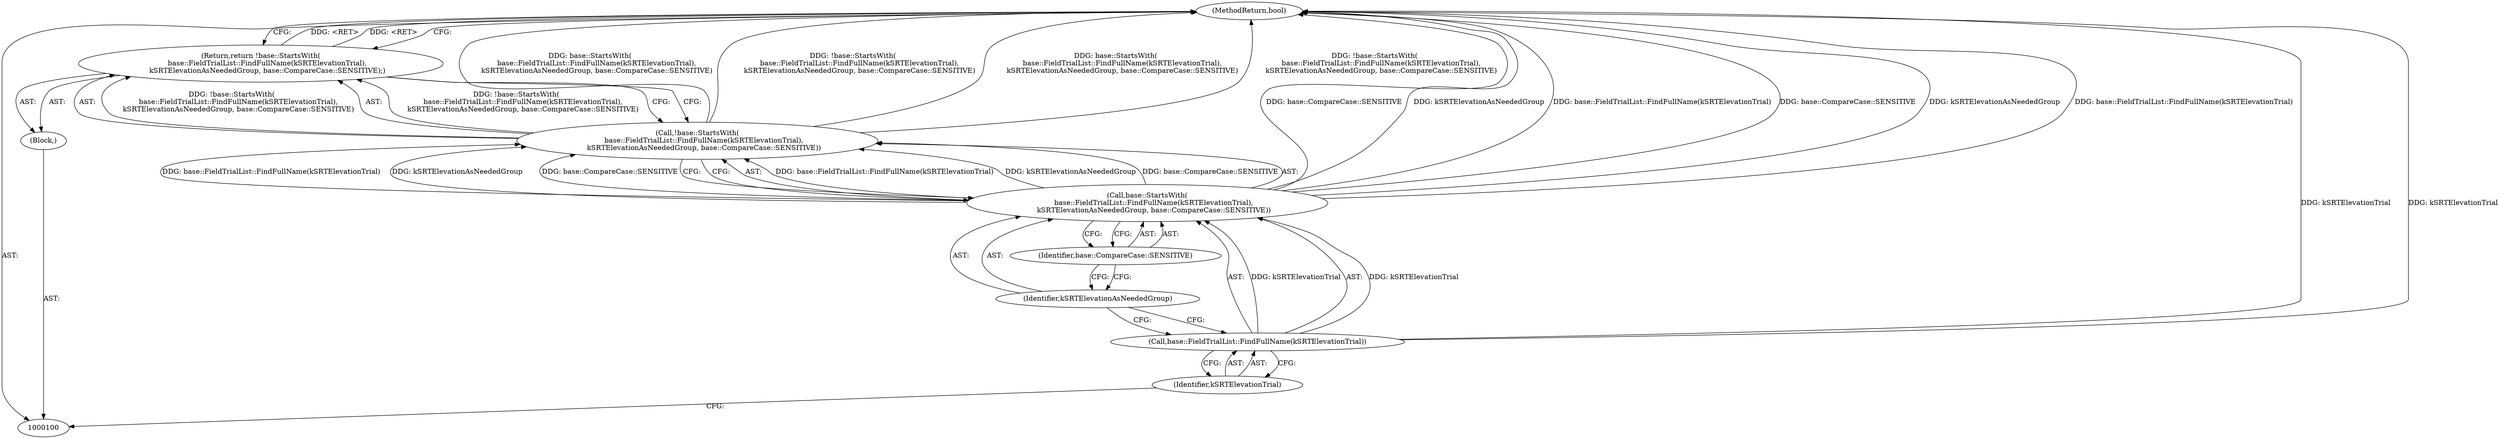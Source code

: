 digraph "0_Chrome_3e5dae3b38fdb566fb2b7183e810b82eb3ce6f21_2" {
"1000109" [label="(MethodReturn,bool)"];
"1000101" [label="(Block,)"];
"1000104" [label="(Call,base::StartsWith(\n      base::FieldTrialList::FindFullName(kSRTElevationTrial),\n      kSRTElevationAsNeededGroup, base::CompareCase::SENSITIVE))"];
"1000102" [label="(Return,return !base::StartsWith(\n      base::FieldTrialList::FindFullName(kSRTElevationTrial),\n      kSRTElevationAsNeededGroup, base::CompareCase::SENSITIVE);)"];
"1000103" [label="(Call,!base::StartsWith(\n      base::FieldTrialList::FindFullName(kSRTElevationTrial),\n      kSRTElevationAsNeededGroup, base::CompareCase::SENSITIVE))"];
"1000106" [label="(Identifier,kSRTElevationTrial)"];
"1000105" [label="(Call,base::FieldTrialList::FindFullName(kSRTElevationTrial))"];
"1000108" [label="(Identifier,base::CompareCase::SENSITIVE)"];
"1000107" [label="(Identifier,kSRTElevationAsNeededGroup)"];
"1000109" -> "1000100"  [label="AST: "];
"1000109" -> "1000102"  [label="CFG: "];
"1000104" -> "1000109"  [label="DDG: base::CompareCase::SENSITIVE"];
"1000104" -> "1000109"  [label="DDG: kSRTElevationAsNeededGroup"];
"1000104" -> "1000109"  [label="DDG: base::FieldTrialList::FindFullName(kSRTElevationTrial)"];
"1000103" -> "1000109"  [label="DDG: base::StartsWith(\n      base::FieldTrialList::FindFullName(kSRTElevationTrial),\n      kSRTElevationAsNeededGroup, base::CompareCase::SENSITIVE)"];
"1000103" -> "1000109"  [label="DDG: !base::StartsWith(\n      base::FieldTrialList::FindFullName(kSRTElevationTrial),\n      kSRTElevationAsNeededGroup, base::CompareCase::SENSITIVE)"];
"1000105" -> "1000109"  [label="DDG: kSRTElevationTrial"];
"1000102" -> "1000109"  [label="DDG: <RET>"];
"1000101" -> "1000100"  [label="AST: "];
"1000102" -> "1000101"  [label="AST: "];
"1000104" -> "1000103"  [label="AST: "];
"1000104" -> "1000108"  [label="CFG: "];
"1000105" -> "1000104"  [label="AST: "];
"1000107" -> "1000104"  [label="AST: "];
"1000108" -> "1000104"  [label="AST: "];
"1000103" -> "1000104"  [label="CFG: "];
"1000104" -> "1000109"  [label="DDG: base::CompareCase::SENSITIVE"];
"1000104" -> "1000109"  [label="DDG: kSRTElevationAsNeededGroup"];
"1000104" -> "1000109"  [label="DDG: base::FieldTrialList::FindFullName(kSRTElevationTrial)"];
"1000104" -> "1000103"  [label="DDG: base::FieldTrialList::FindFullName(kSRTElevationTrial)"];
"1000104" -> "1000103"  [label="DDG: kSRTElevationAsNeededGroup"];
"1000104" -> "1000103"  [label="DDG: base::CompareCase::SENSITIVE"];
"1000105" -> "1000104"  [label="DDG: kSRTElevationTrial"];
"1000102" -> "1000101"  [label="AST: "];
"1000102" -> "1000103"  [label="CFG: "];
"1000103" -> "1000102"  [label="AST: "];
"1000109" -> "1000102"  [label="CFG: "];
"1000102" -> "1000109"  [label="DDG: <RET>"];
"1000103" -> "1000102"  [label="DDG: !base::StartsWith(\n      base::FieldTrialList::FindFullName(kSRTElevationTrial),\n      kSRTElevationAsNeededGroup, base::CompareCase::SENSITIVE)"];
"1000103" -> "1000102"  [label="AST: "];
"1000103" -> "1000104"  [label="CFG: "];
"1000104" -> "1000103"  [label="AST: "];
"1000102" -> "1000103"  [label="CFG: "];
"1000103" -> "1000109"  [label="DDG: base::StartsWith(\n      base::FieldTrialList::FindFullName(kSRTElevationTrial),\n      kSRTElevationAsNeededGroup, base::CompareCase::SENSITIVE)"];
"1000103" -> "1000109"  [label="DDG: !base::StartsWith(\n      base::FieldTrialList::FindFullName(kSRTElevationTrial),\n      kSRTElevationAsNeededGroup, base::CompareCase::SENSITIVE)"];
"1000103" -> "1000102"  [label="DDG: !base::StartsWith(\n      base::FieldTrialList::FindFullName(kSRTElevationTrial),\n      kSRTElevationAsNeededGroup, base::CompareCase::SENSITIVE)"];
"1000104" -> "1000103"  [label="DDG: base::FieldTrialList::FindFullName(kSRTElevationTrial)"];
"1000104" -> "1000103"  [label="DDG: kSRTElevationAsNeededGroup"];
"1000104" -> "1000103"  [label="DDG: base::CompareCase::SENSITIVE"];
"1000106" -> "1000105"  [label="AST: "];
"1000106" -> "1000100"  [label="CFG: "];
"1000105" -> "1000106"  [label="CFG: "];
"1000105" -> "1000104"  [label="AST: "];
"1000105" -> "1000106"  [label="CFG: "];
"1000106" -> "1000105"  [label="AST: "];
"1000107" -> "1000105"  [label="CFG: "];
"1000105" -> "1000109"  [label="DDG: kSRTElevationTrial"];
"1000105" -> "1000104"  [label="DDG: kSRTElevationTrial"];
"1000108" -> "1000104"  [label="AST: "];
"1000108" -> "1000107"  [label="CFG: "];
"1000104" -> "1000108"  [label="CFG: "];
"1000107" -> "1000104"  [label="AST: "];
"1000107" -> "1000105"  [label="CFG: "];
"1000108" -> "1000107"  [label="CFG: "];
}
